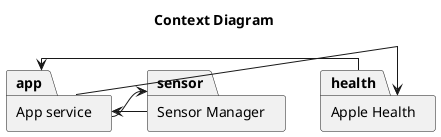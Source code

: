 @startuml
title Context Diagram

skinparam linetype ortho
skinparam packageStyle rectangle


package "App service" as app
package "Apple Health" as health
package "Sensor Manager" as sensor

app -> health
health -> app
app -> sensor
sensor -> app

@enduml